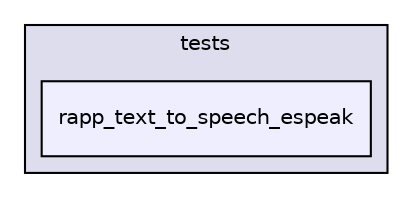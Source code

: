digraph "/home/travis/rapp_temp/rapp-platform/rapp_text_to_speech_espeak/tests/rapp_text_to_speech_espeak" {
  compound=true
  node [ fontsize="10", fontname="Helvetica"];
  edge [ labelfontsize="10", labelfontname="Helvetica"];
  subgraph clusterdir_c6db8e8c9b35b798233d4eca34a9c68c {
    graph [ bgcolor="#ddddee", pencolor="black", label="tests" fontname="Helvetica", fontsize="10", URL="dir_c6db8e8c9b35b798233d4eca34a9c68c.html"]
  dir_68243a52dcdcb4a6d11224bc1fba9439 [shape=box, label="rapp_text_to_speech_espeak", style="filled", fillcolor="#eeeeff", pencolor="black", URL="dir_68243a52dcdcb4a6d11224bc1fba9439.html"];
  }
}
